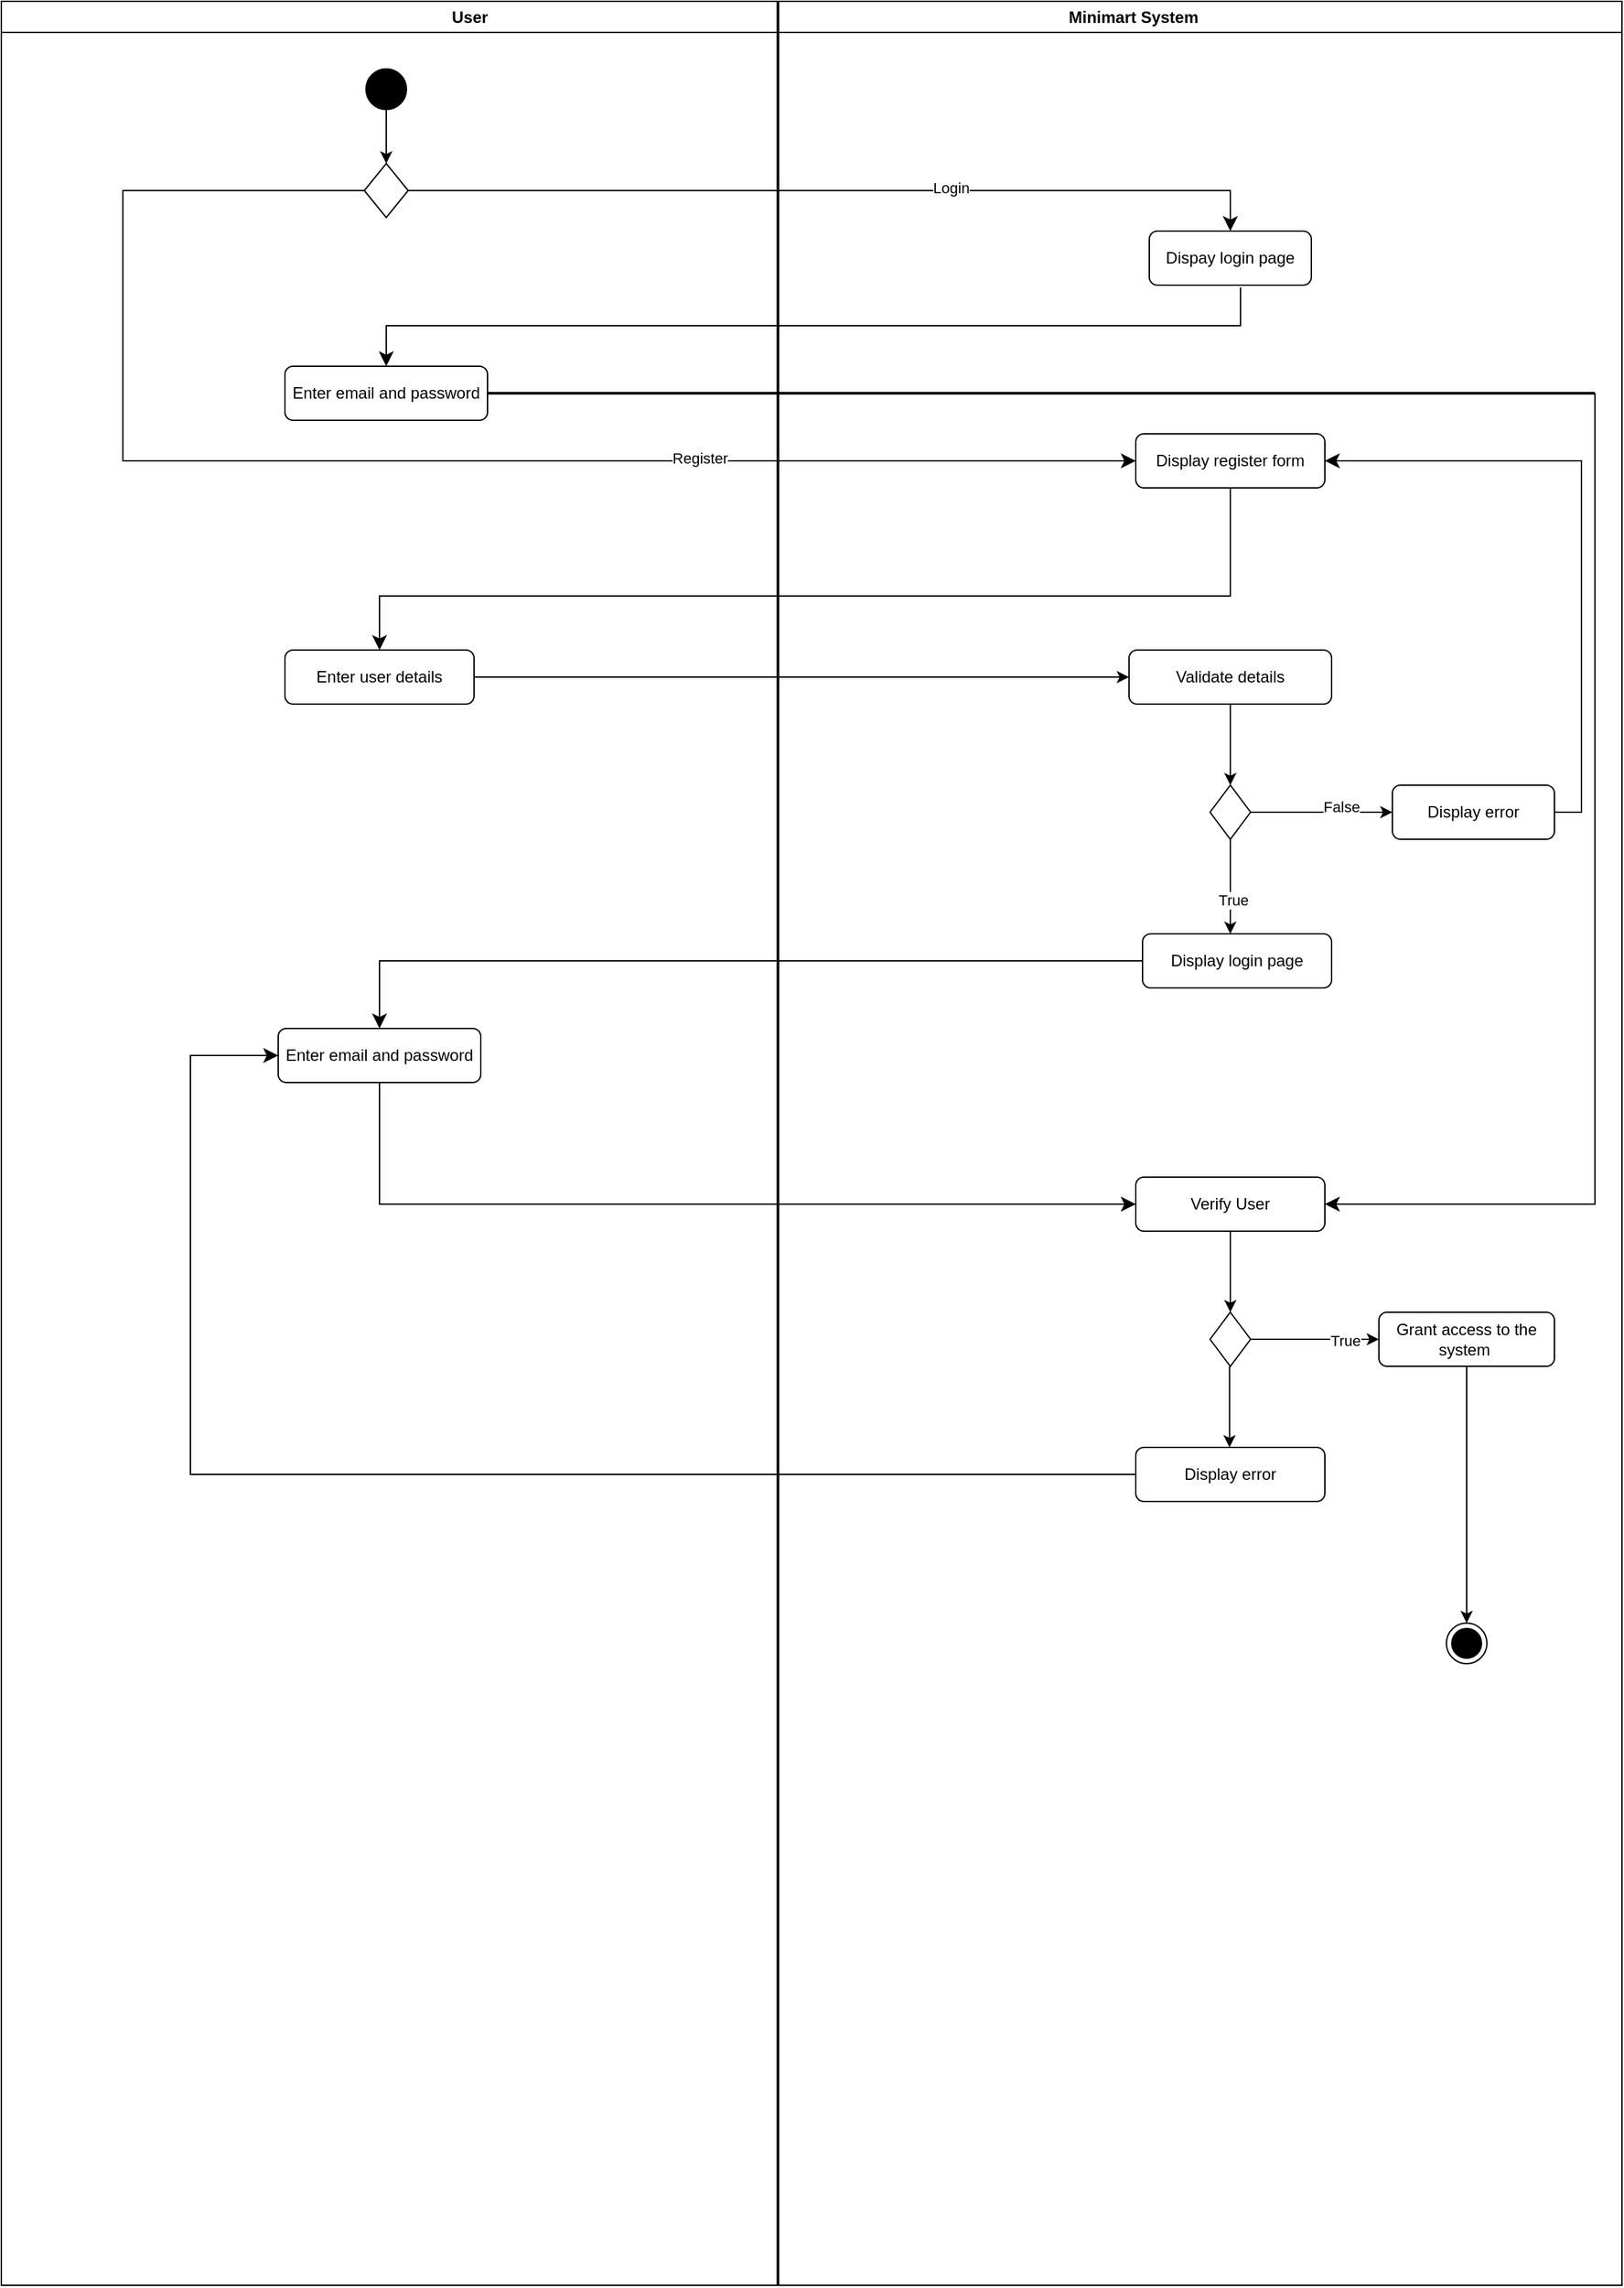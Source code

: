 <mxfile>
    <diagram id="W0ads0QrqI9H7qQGa9br" name="Activity diagram UC001">
        <mxGraphModel dx="1836" dy="563" grid="1" gridSize="10" guides="1" tooltips="1" connect="1" arrows="1" fold="1" page="1" pageScale="1" pageWidth="850" pageHeight="1100" math="0" shadow="0">
            <root>
                <mxCell id="0"/>
                <mxCell id="1" parent="0"/>
                <mxCell id="2" value="&amp;nbsp; &amp;nbsp; &amp;nbsp; User&amp;nbsp; &amp;nbsp; &amp;nbsp; &amp;nbsp; &amp;nbsp; &amp;nbsp; &amp;nbsp; &amp;nbsp; &amp;nbsp; &amp;nbsp; &amp;nbsp; &amp;nbsp; &amp;nbsp; &amp;nbsp; &amp;nbsp; &amp;nbsp; &amp;nbsp; &amp;nbsp; &amp;nbsp; &amp;nbsp; &amp;nbsp; &amp;nbsp; &amp;nbsp; &amp;nbsp; &amp;nbsp; &amp;nbsp; &amp;nbsp; &amp;nbsp; &amp;nbsp; &amp;nbsp; &amp;nbsp; &amp;nbsp; &amp;nbsp; &amp;nbsp; &amp;nbsp; &amp;nbsp; &amp;nbsp; &amp;nbsp; &amp;nbsp; &amp;nbsp; &amp;nbsp; &amp;nbsp; &amp;nbsp; &amp;nbsp; &amp;nbsp; &amp;nbsp; &amp;nbsp; &amp;nbsp; &amp;nbsp; &amp;nbsp; &amp;nbsp; &amp;nbsp; &amp;nbsp; &amp;nbsp; &amp;nbsp; &amp;nbsp; &amp;nbsp; &amp;nbsp; &amp;nbsp; &amp;nbsp; &amp;nbsp; &amp;nbsp; &amp;nbsp; &amp;nbsp; &amp;nbsp;Minimart System" style="swimlane;whiteSpace=wrap;html=1;" parent="1" vertex="1">
                    <mxGeometry x="-100" y="40" width="1200" height="1690" as="geometry"/>
                </mxCell>
                <mxCell id="14" value="Enter email and password" style="rounded=1;whiteSpace=wrap;html=1;" parent="2" vertex="1">
                    <mxGeometry x="210" y="270" width="150" height="40" as="geometry"/>
                </mxCell>
                <mxCell id="16" value="Dispay login page" style="rounded=1;whiteSpace=wrap;html=1;" parent="2" vertex="1">
                    <mxGeometry x="850" y="170" width="120" height="40" as="geometry"/>
                </mxCell>
                <mxCell id="19" value="" style="rhombus;whiteSpace=wrap;html=1;" parent="2" vertex="1">
                    <mxGeometry x="268.75" y="120" width="32.5" height="40" as="geometry"/>
                </mxCell>
                <mxCell id="21" value="" style="ellipse;fillColor=strokeColor;" parent="2" vertex="1">
                    <mxGeometry x="270" y="50" width="30" height="30" as="geometry"/>
                </mxCell>
                <mxCell id="22" value="" style="endArrow=classic;html=1;exitX=0.5;exitY=1;exitDx=0;exitDy=0;entryX=0.5;entryY=0;entryDx=0;entryDy=0;" parent="2" source="21" target="19" edge="1">
                    <mxGeometry width="50" height="50" relative="1" as="geometry">
                        <mxPoint x="60" y="190" as="sourcePoint"/>
                        <mxPoint x="110" y="140" as="targetPoint"/>
                    </mxGeometry>
                </mxCell>
                <mxCell id="24" value="" style="edgeStyle=orthogonalEdgeStyle;endArrow=classic;html=1;rounded=0;endSize=8;startSize=8;exitX=1;exitY=0.5;exitDx=0;exitDy=0;entryX=0.5;entryY=0;entryDx=0;entryDy=0;" parent="2" source="19" target="16" edge="1">
                    <mxGeometry width="50" height="50" relative="1" as="geometry">
                        <mxPoint x="190" y="140" as="sourcePoint"/>
                        <mxPoint x="920" y="140" as="targetPoint"/>
                    </mxGeometry>
                </mxCell>
                <mxCell id="32" value="Login" style="edgeLabel;html=1;align=center;verticalAlign=middle;resizable=0;points=[];" parent="24" vertex="1" connectable="0">
                    <mxGeometry x="0.256" y="2" relative="1" as="geometry">
                        <mxPoint as="offset"/>
                    </mxGeometry>
                </mxCell>
                <mxCell id="27" value="" style="edgeStyle=elbowEdgeStyle;elbow=vertical;endArrow=classic;html=1;curved=0;rounded=0;endSize=8;startSize=8;exitX=0.563;exitY=1.04;exitDx=0;exitDy=0;exitPerimeter=0;entryX=0.5;entryY=0;entryDx=0;entryDy=0;" parent="2" source="16" target="14" edge="1">
                    <mxGeometry width="50" height="50" relative="1" as="geometry">
                        <mxPoint x="280" y="280" as="sourcePoint"/>
                        <mxPoint x="150" y="226" as="targetPoint"/>
                        <Array as="points">
                            <mxPoint x="600" y="240"/>
                        </Array>
                    </mxGeometry>
                </mxCell>
                <mxCell id="31" value="" style="edgeStyle=elbowEdgeStyle;elbow=horizontal;endArrow=classic;html=1;curved=0;rounded=0;endSize=8;startSize=8;exitX=0;exitY=0.5;exitDx=0;exitDy=0;" parent="2" source="19" edge="1">
                    <mxGeometry width="50" height="50" relative="1" as="geometry">
                        <mxPoint x="60" y="400" as="sourcePoint"/>
                        <mxPoint x="840" y="340" as="targetPoint"/>
                        <Array as="points">
                            <mxPoint x="90" y="380"/>
                        </Array>
                    </mxGeometry>
                </mxCell>
                <mxCell id="33" value="Register" style="edgeLabel;html=1;align=center;verticalAlign=middle;resizable=0;points=[];" parent="31" vertex="1" connectable="0">
                    <mxGeometry x="0.427" y="2" relative="1" as="geometry">
                        <mxPoint as="offset"/>
                    </mxGeometry>
                </mxCell>
                <mxCell id="34" value="Display register form" style="rounded=1;whiteSpace=wrap;html=1;" parent="2" vertex="1">
                    <mxGeometry x="840" y="320" width="140" height="40" as="geometry"/>
                </mxCell>
                <mxCell id="36" value="" style="edgeStyle=elbowEdgeStyle;elbow=vertical;endArrow=classic;html=1;curved=0;rounded=0;endSize=8;startSize=8;exitX=0.5;exitY=1;exitDx=0;exitDy=0;" parent="2" source="34" edge="1">
                    <mxGeometry width="50" height="50" relative="1" as="geometry">
                        <mxPoint x="910" y="480" as="sourcePoint"/>
                        <mxPoint x="280" y="480" as="targetPoint"/>
                        <Array as="points">
                            <mxPoint x="550" y="440"/>
                            <mxPoint x="950" y="455"/>
                        </Array>
                    </mxGeometry>
                </mxCell>
                <mxCell id="37" value="Enter user details" style="rounded=1;whiteSpace=wrap;html=1;" parent="2" vertex="1">
                    <mxGeometry x="210" y="480" width="140" height="40" as="geometry"/>
                </mxCell>
                <mxCell id="38" value="" style="endArrow=classic;html=1;exitX=1;exitY=0.5;exitDx=0;exitDy=0;entryX=0;entryY=0.5;entryDx=0;entryDy=0;" parent="2" source="37" target="39" edge="1">
                    <mxGeometry width="50" height="50" relative="1" as="geometry">
                        <mxPoint x="430" y="510" as="sourcePoint"/>
                        <mxPoint x="820" y="500" as="targetPoint"/>
                    </mxGeometry>
                </mxCell>
                <mxCell id="39" value="Validate details" style="rounded=1;whiteSpace=wrap;html=1;" parent="2" vertex="1">
                    <mxGeometry x="835" y="480" width="150" height="40" as="geometry"/>
                </mxCell>
                <mxCell id="40" value="" style="endArrow=classic;html=1;" parent="2" source="39" edge="1">
                    <mxGeometry width="50" height="50" relative="1" as="geometry">
                        <mxPoint x="910" y="540" as="sourcePoint"/>
                        <mxPoint x="910" y="580" as="targetPoint"/>
                    </mxGeometry>
                </mxCell>
                <mxCell id="41" value="" style="rhombus;whiteSpace=wrap;html=1;direction=south;" parent="2" vertex="1">
                    <mxGeometry x="895" y="580" width="30" height="40" as="geometry"/>
                </mxCell>
                <mxCell id="42" value="" style="endArrow=classic;html=1;exitX=0.5;exitY=0;exitDx=0;exitDy=0;" parent="2" source="41" edge="1">
                    <mxGeometry width="50" height="50" relative="1" as="geometry">
                        <mxPoint x="940" y="600" as="sourcePoint"/>
                        <mxPoint x="1030" y="600" as="targetPoint"/>
                    </mxGeometry>
                </mxCell>
                <mxCell id="43" value="False" style="edgeLabel;html=1;align=center;verticalAlign=middle;resizable=0;points=[];" parent="42" vertex="1" connectable="0">
                    <mxGeometry x="0.27" y="4" relative="1" as="geometry">
                        <mxPoint as="offset"/>
                    </mxGeometry>
                </mxCell>
                <mxCell id="44" value="Display error" style="rounded=1;whiteSpace=wrap;html=1;" parent="2" vertex="1">
                    <mxGeometry x="1030" y="580" width="120" height="40" as="geometry"/>
                </mxCell>
                <mxCell id="45" value="" style="edgeStyle=elbowEdgeStyle;elbow=horizontal;endArrow=classic;html=1;curved=0;rounded=0;endSize=8;startSize=8;entryX=1;entryY=0.5;entryDx=0;entryDy=0;exitX=1;exitY=0.5;exitDx=0;exitDy=0;" parent="2" source="44" target="34" edge="1">
                    <mxGeometry width="50" height="50" relative="1" as="geometry">
                        <mxPoint x="1140" y="600" as="sourcePoint"/>
                        <mxPoint x="1190" y="550" as="targetPoint"/>
                        <Array as="points">
                            <mxPoint x="1170" y="470"/>
                        </Array>
                    </mxGeometry>
                </mxCell>
                <mxCell id="47" value="" style="endArrow=classic;html=1;exitX=1;exitY=0.5;exitDx=0;exitDy=0;" parent="2" source="41" edge="1">
                    <mxGeometry width="50" height="50" relative="1" as="geometry">
                        <mxPoint x="900" y="740" as="sourcePoint"/>
                        <mxPoint x="910" y="690" as="targetPoint"/>
                    </mxGeometry>
                </mxCell>
                <mxCell id="48" value="True" style="edgeLabel;html=1;align=center;verticalAlign=middle;resizable=0;points=[];" parent="47" vertex="1" connectable="0">
                    <mxGeometry x="0.287" y="2" relative="1" as="geometry">
                        <mxPoint as="offset"/>
                    </mxGeometry>
                </mxCell>
                <mxCell id="49" value="Display login page" style="rounded=1;whiteSpace=wrap;html=1;" parent="2" vertex="1">
                    <mxGeometry x="845" y="690" width="140" height="40" as="geometry"/>
                </mxCell>
                <mxCell id="50" value="" style="edgeStyle=segmentEdgeStyle;endArrow=classic;html=1;curved=0;rounded=0;endSize=8;startSize=8;exitX=0;exitY=0.5;exitDx=0;exitDy=0;" parent="2" source="49" edge="1">
                    <mxGeometry width="50" height="50" relative="1" as="geometry">
                        <mxPoint x="840" y="710" as="sourcePoint"/>
                        <mxPoint x="280" y="760" as="targetPoint"/>
                    </mxGeometry>
                </mxCell>
                <mxCell id="51" value="Enter email and password" style="rounded=1;whiteSpace=wrap;html=1;" parent="2" vertex="1">
                    <mxGeometry x="205" y="760" width="150" height="40" as="geometry"/>
                </mxCell>
                <mxCell id="52" value="" style="edgeStyle=segmentEdgeStyle;endArrow=classic;html=1;curved=0;rounded=0;endSize=8;startSize=8;exitX=0.5;exitY=1;exitDx=0;exitDy=0;" parent="2" source="51" edge="1">
                    <mxGeometry width="50" height="50" relative="1" as="geometry">
                        <mxPoint x="320" y="940" as="sourcePoint"/>
                        <mxPoint x="840" y="890" as="targetPoint"/>
                        <Array as="points">
                            <mxPoint x="280" y="890"/>
                        </Array>
                    </mxGeometry>
                </mxCell>
                <mxCell id="53" value="Verify User" style="rounded=1;whiteSpace=wrap;html=1;" parent="2" vertex="1">
                    <mxGeometry x="840" y="870" width="140" height="40" as="geometry"/>
                </mxCell>
                <mxCell id="54" value="" style="endArrow=classic;html=1;exitX=0.5;exitY=1;exitDx=0;exitDy=0;" parent="2" source="53" edge="1">
                    <mxGeometry width="50" height="50" relative="1" as="geometry">
                        <mxPoint x="900" y="1020" as="sourcePoint"/>
                        <mxPoint x="910" y="970" as="targetPoint"/>
                    </mxGeometry>
                </mxCell>
                <mxCell id="55" value="" style="rhombus;whiteSpace=wrap;html=1;" parent="2" vertex="1">
                    <mxGeometry x="895" y="970" width="30" height="40" as="geometry"/>
                </mxCell>
                <mxCell id="56" value="" style="endArrow=classic;html=1;exitX=1;exitY=0.5;exitDx=0;exitDy=0;" parent="2" source="55" edge="1">
                    <mxGeometry width="50" height="50" relative="1" as="geometry">
                        <mxPoint x="970" y="1030" as="sourcePoint"/>
                        <mxPoint x="1020" y="990" as="targetPoint"/>
                    </mxGeometry>
                </mxCell>
                <mxCell id="57" value="True" style="edgeLabel;html=1;align=center;verticalAlign=middle;resizable=0;points=[];" parent="56" vertex="1" connectable="0">
                    <mxGeometry x="0.463" y="-1" relative="1" as="geometry">
                        <mxPoint as="offset"/>
                    </mxGeometry>
                </mxCell>
                <mxCell id="58" value="Grant access to the system&amp;nbsp;" style="rounded=1;whiteSpace=wrap;html=1;" parent="2" vertex="1">
                    <mxGeometry x="1020" y="970" width="130" height="40" as="geometry"/>
                </mxCell>
                <mxCell id="59" value="Display error" style="rounded=1;whiteSpace=wrap;html=1;" parent="2" vertex="1">
                    <mxGeometry x="840" y="1070" width="140" height="40" as="geometry"/>
                </mxCell>
                <mxCell id="60" value="" style="endArrow=classic;html=1;exitX=0.5;exitY=1;exitDx=0;exitDy=0;" parent="2" edge="1">
                    <mxGeometry width="50" height="50" relative="1" as="geometry">
                        <mxPoint x="909.41" y="1010" as="sourcePoint"/>
                        <mxPoint x="909.41" y="1070" as="targetPoint"/>
                    </mxGeometry>
                </mxCell>
                <mxCell id="63" value="" style="edgeStyle=elbowEdgeStyle;elbow=horizontal;endArrow=classic;html=1;curved=0;rounded=0;endSize=8;startSize=8;entryX=0;entryY=0.5;entryDx=0;entryDy=0;exitX=0;exitY=0.5;exitDx=0;exitDy=0;" parent="2" source="59" target="51" edge="1">
                    <mxGeometry width="50" height="50" relative="1" as="geometry">
                        <mxPoint x="150" y="1080" as="sourcePoint"/>
                        <mxPoint x="200" y="780" as="targetPoint"/>
                        <Array as="points">
                            <mxPoint x="140" y="930"/>
                        </Array>
                    </mxGeometry>
                </mxCell>
                <mxCell id="64" value="" style="endArrow=classic;html=1;exitX=0.5;exitY=1;exitDx=0;exitDy=0;" parent="2" source="58" edge="1">
                    <mxGeometry width="50" height="50" relative="1" as="geometry">
                        <mxPoint x="1020" y="1250" as="sourcePoint"/>
                        <mxPoint x="1085" y="1200" as="targetPoint"/>
                    </mxGeometry>
                </mxCell>
                <mxCell id="65" value="" style="ellipse;html=1;shape=endState;fillColor=strokeColor;" parent="2" vertex="1">
                    <mxGeometry x="1070" y="1200" width="30" height="30" as="geometry"/>
                </mxCell>
                <mxCell id="67" value="" style="edgeStyle=elbowEdgeStyle;elbow=horizontal;endArrow=classic;html=1;curved=0;rounded=0;endSize=8;startSize=8;entryX=1;entryY=0.5;entryDx=0;entryDy=0;" parent="2" target="53" edge="1">
                    <mxGeometry width="50" height="50" relative="1" as="geometry">
                        <mxPoint x="1180" y="290" as="sourcePoint"/>
                        <mxPoint x="1080" y="850" as="targetPoint"/>
                        <Array as="points">
                            <mxPoint x="1180" y="670"/>
                        </Array>
                    </mxGeometry>
                </mxCell>
                <mxCell id="68" value="" style="line;strokeWidth=2;html=1;" parent="2" vertex="1">
                    <mxGeometry x="360" y="285" width="820" height="10" as="geometry"/>
                </mxCell>
                <mxCell id="5" value="" style="line;strokeWidth=2;direction=south;html=1;" parent="2" vertex="1">
                    <mxGeometry x="570" width="10" height="1690" as="geometry"/>
                </mxCell>
            </root>
        </mxGraphModel>
    </diagram>
    <diagram id="ggaGBXN5P9RfSuEwkSWy" name="Sequence diagram UC001">
        <mxGraphModel dx="2191" dy="1251" grid="1" gridSize="10" guides="1" tooltips="1" connect="1" arrows="1" fold="1" page="1" pageScale="1" pageWidth="850" pageHeight="1100" math="0" shadow="0">
            <root>
                <mxCell id="0"/>
                <mxCell id="1" parent="0"/>
                <mxCell id="WIKnsYSfvEqS4FFtmhia-2" value="Customer" style="shape=umlLifeline;participant=umlActor;perimeter=lifelinePerimeter;whiteSpace=wrap;html=1;container=1;collapsible=0;recursiveResize=0;verticalAlign=top;spacingTop=36;outlineConnect=0;fontSize=10;size=40;" parent="1" vertex="1">
                    <mxGeometry x="110" y="120" width="20" height="860" as="geometry"/>
                </mxCell>
                <mxCell id="WIKnsYSfvEqS4FFtmhia-3" value="" style="html=1;points=[];perimeter=orthogonalPerimeter;fontSize=10;" parent="WIKnsYSfvEqS4FFtmhia-2" vertex="1">
                    <mxGeometry x="5" y="60" width="10" height="80" as="geometry"/>
                </mxCell>
                <mxCell id="WIKnsYSfvEqS4FFtmhia-4" value="Assistant" style="shape=umlLifeline;participant=umlActor;perimeter=lifelinePerimeter;whiteSpace=wrap;html=1;container=1;collapsible=0;recursiveResize=0;verticalAlign=top;spacingTop=36;outlineConnect=0;fontSize=10;" parent="1" vertex="1">
                    <mxGeometry x="190" y="120" width="20" height="860" as="geometry"/>
                </mxCell>
                <mxCell id="WIKnsYSfvEqS4FFtmhia-5" value="" style="html=1;points=[];perimeter=orthogonalPerimeter;fontSize=10;" parent="WIKnsYSfvEqS4FFtmhia-4" vertex="1">
                    <mxGeometry x="5" y="290" width="10" height="80" as="geometry"/>
                </mxCell>
                <mxCell id="WIKnsYSfvEqS4FFtmhia-6" value="Admistrator" style="shape=umlLifeline;participant=umlActor;perimeter=lifelinePerimeter;whiteSpace=wrap;html=1;container=1;collapsible=0;recursiveResize=0;verticalAlign=top;spacingTop=36;outlineConnect=0;fontSize=10;" parent="1" vertex="1">
                    <mxGeometry x="270" y="120" width="20" height="860" as="geometry"/>
                </mxCell>
                <mxCell id="WIKnsYSfvEqS4FFtmhia-7" value="" style="html=1;points=[];perimeter=orthogonalPerimeter;fontSize=10;" parent="WIKnsYSfvEqS4FFtmhia-6" vertex="1">
                    <mxGeometry x="5" y="540" width="10" height="80" as="geometry"/>
                </mxCell>
                <mxCell id="WIKnsYSfvEqS4FFtmhia-8" value="Login page" style="shape=umlLifeline;participant=umlBoundary;perimeter=lifelinePerimeter;whiteSpace=wrap;html=1;container=1;collapsible=0;recursiveResize=0;verticalAlign=top;spacingTop=36;outlineConnect=0;fontSize=10;" parent="1" vertex="1">
                    <mxGeometry x="410" y="120" width="50" height="860" as="geometry"/>
                </mxCell>
                <mxCell id="WIKnsYSfvEqS4FFtmhia-12" value="" style="html=1;points=[];perimeter=orthogonalPerimeter;fontSize=10;" parent="WIKnsYSfvEqS4FFtmhia-8" vertex="1">
                    <mxGeometry x="20" y="80" width="10" height="20" as="geometry"/>
                </mxCell>
                <mxCell id="WIKnsYSfvEqS4FFtmhia-26" value="" style="html=1;points=[];perimeter=orthogonalPerimeter;fontSize=6;" parent="WIKnsYSfvEqS4FFtmhia-8" vertex="1">
                    <mxGeometry x="20" y="110" width="10" height="140" as="geometry"/>
                </mxCell>
                <mxCell id="WIKnsYSfvEqS4FFtmhia-28" value="validate( email, password)" style="html=1;verticalAlign=bottom;endArrow=block;fontSize=6;entryX=-0.011;entryY=0.127;entryDx=0;entryDy=0;entryPerimeter=0;" parent="WIKnsYSfvEqS4FFtmhia-8" target="WIKnsYSfvEqS4FFtmhia-16" edge="1">
                    <mxGeometry width="80" relative="1" as="geometry">
                        <mxPoint x="30" y="180" as="sourcePoint"/>
                        <mxPoint x="110" y="180" as="targetPoint"/>
                    </mxGeometry>
                </mxCell>
                <mxCell id="WIKnsYSfvEqS4FFtmhia-29" value="displayErrror()" style="html=1;verticalAlign=bottom;endArrow=open;dashed=1;endSize=8;fontSize=6;" parent="WIKnsYSfvEqS4FFtmhia-8" source="WIKnsYSfvEqS4FFtmhia-9" edge="1">
                    <mxGeometry relative="1" as="geometry">
                        <mxPoint x="110" y="240" as="sourcePoint"/>
                        <mxPoint x="30" y="240" as="targetPoint"/>
                    </mxGeometry>
                </mxCell>
                <mxCell id="WIKnsYSfvEqS4FFtmhia-37" value="" style="html=1;points=[];perimeter=orthogonalPerimeter;fontSize=12;" parent="WIKnsYSfvEqS4FFtmhia-8" vertex="1">
                    <mxGeometry x="20" y="300" width="10" height="20" as="geometry"/>
                </mxCell>
                <mxCell id="WIKnsYSfvEqS4FFtmhia-38" value="&lt;font style=&quot;font-size: 6px;&quot;&gt;login(email, password)&lt;/font&gt;" style="html=1;verticalAlign=bottom;endArrow=block;fontSize=10;" parent="WIKnsYSfvEqS4FFtmhia-8" edge="1">
                    <mxGeometry width="80" relative="1" as="geometry">
                        <mxPoint x="-50" y="310" as="sourcePoint"/>
                        <mxPoint x="20" y="310" as="targetPoint"/>
                    </mxGeometry>
                </mxCell>
                <mxCell id="WIKnsYSfvEqS4FFtmhia-39" value="" style="html=1;points=[];perimeter=orthogonalPerimeter;fontSize=12;" parent="WIKnsYSfvEqS4FFtmhia-8" vertex="1">
                    <mxGeometry x="20" y="340" width="10" height="120" as="geometry"/>
                </mxCell>
                <mxCell id="WIKnsYSfvEqS4FFtmhia-49" value="" style="html=1;points=[];perimeter=orthogonalPerimeter;fontSize=12;" parent="WIKnsYSfvEqS4FFtmhia-8" vertex="1">
                    <mxGeometry x="20" y="560" width="10" height="20" as="geometry"/>
                </mxCell>
                <mxCell id="WIKnsYSfvEqS4FFtmhia-51" value="" style="html=1;points=[];perimeter=orthogonalPerimeter;fontSize=12;" parent="WIKnsYSfvEqS4FFtmhia-8" vertex="1">
                    <mxGeometry x="20" y="600" width="10" height="80" as="geometry"/>
                </mxCell>
                <mxCell id="WIKnsYSfvEqS4FFtmhia-52" value="&lt;font style=&quot;font-size: 6px;&quot;&gt;login(email, password)&lt;/font&gt;" style="html=1;verticalAlign=bottom;endArrow=block;fontSize=10;exitX=1.023;exitY=0.878;exitDx=0;exitDy=0;exitPerimeter=0;" parent="WIKnsYSfvEqS4FFtmhia-8" source="WIKnsYSfvEqS4FFtmhia-7" edge="1">
                    <mxGeometry width="80" relative="1" as="geometry">
                        <mxPoint x="-120" y="610" as="sourcePoint"/>
                        <mxPoint x="20" y="610" as="targetPoint"/>
                        <Array as="points">
                            <mxPoint x="-57.43" y="610"/>
                        </Array>
                    </mxGeometry>
                </mxCell>
                <mxCell id="WIKnsYSfvEqS4FFtmhia-9" value="Login validation" style="shape=umlLifeline;participant=umlControl;perimeter=lifelinePerimeter;whiteSpace=wrap;html=1;container=1;collapsible=0;recursiveResize=0;verticalAlign=top;spacingTop=36;outlineConnect=0;fontSize=10;" parent="1" vertex="1">
                    <mxGeometry x="580" y="120" width="40" height="860" as="geometry"/>
                </mxCell>
                <mxCell id="WIKnsYSfvEqS4FFtmhia-16" value="" style="html=1;points=[];perimeter=orthogonalPerimeter;fontSize=10;" parent="WIKnsYSfvEqS4FFtmhia-9" vertex="1">
                    <mxGeometry x="15" y="170" width="10" height="80" as="geometry"/>
                </mxCell>
                <mxCell id="WIKnsYSfvEqS4FFtmhia-10" value="KTDI Minimart System" style="shape=umlLifeline;perimeter=lifelinePerimeter;whiteSpace=wrap;html=1;container=1;collapsible=0;recursiveResize=0;outlineConnect=0;fontSize=10;" parent="1" vertex="1">
                    <mxGeometry x="750" y="120" width="100" height="860" as="geometry"/>
                </mxCell>
                <mxCell id="WIKnsYSfvEqS4FFtmhia-32" value="" style="html=1;points=[];perimeter=orthogonalPerimeter;fontSize=12;" parent="WIKnsYSfvEqS4FFtmhia-10" vertex="1">
                    <mxGeometry x="45" y="60" width="10" height="770" as="geometry"/>
                </mxCell>
                <mxCell id="WIKnsYSfvEqS4FFtmhia-14" value="&lt;font style=&quot;font-size: 6px;&quot;&gt;register(email, password)&lt;/font&gt;" style="html=1;verticalAlign=bottom;endArrow=block;fontSize=10;exitX=1;exitY=0.247;exitDx=0;exitDy=0;exitPerimeter=0;entryX=-0.048;entryY=0.244;entryDx=0;entryDy=0;entryPerimeter=0;" parent="1" source="WIKnsYSfvEqS4FFtmhia-3" target="WIKnsYSfvEqS4FFtmhia-23" edge="1">
                    <mxGeometry width="80" relative="1" as="geometry">
                        <mxPoint x="130" y="200" as="sourcePoint"/>
                        <mxPoint x="340" y="200" as="targetPoint"/>
                    </mxGeometry>
                </mxCell>
                <mxCell id="WIKnsYSfvEqS4FFtmhia-22" value="Register page" style="shape=umlLifeline;participant=umlBoundary;perimeter=lifelinePerimeter;whiteSpace=wrap;html=1;container=1;collapsible=0;recursiveResize=0;verticalAlign=top;spacingTop=36;outlineConnect=0;fontSize=10;" parent="1" vertex="1">
                    <mxGeometry x="330" y="120" width="50" height="860" as="geometry"/>
                </mxCell>
                <mxCell id="WIKnsYSfvEqS4FFtmhia-23" value="" style="html=1;points=[];perimeter=orthogonalPerimeter;fontSize=10;" parent="WIKnsYSfvEqS4FFtmhia-22" vertex="1">
                    <mxGeometry x="20" y="70" width="10" height="40" as="geometry"/>
                </mxCell>
                <mxCell id="WIKnsYSfvEqS4FFtmhia-25" value="&lt;font style=&quot;font-size: 6px;&quot;&gt;login(email, password)&lt;/font&gt;" style="html=1;verticalAlign=bottom;endArrow=block;fontSize=10;" parent="WIKnsYSfvEqS4FFtmhia-22" edge="1">
                    <mxGeometry width="80" relative="1" as="geometry">
                        <mxPoint x="30" y="90" as="sourcePoint"/>
                        <mxPoint x="100" y="90" as="targetPoint"/>
                    </mxGeometry>
                </mxCell>
                <mxCell id="WIKnsYSfvEqS4FFtmhia-35" value="" style="html=1;points=[];perimeter=orthogonalPerimeter;fontSize=12;" parent="WIKnsYSfvEqS4FFtmhia-22" vertex="1">
                    <mxGeometry x="20" y="290" width="10" height="50" as="geometry"/>
                </mxCell>
                <mxCell id="WIKnsYSfvEqS4FFtmhia-46" value="" style="html=1;points=[];perimeter=orthogonalPerimeter;fontSize=12;" parent="WIKnsYSfvEqS4FFtmhia-22" vertex="1">
                    <mxGeometry x="20" y="540" width="10" height="40" as="geometry"/>
                </mxCell>
                <mxCell id="WIKnsYSfvEqS4FFtmhia-50" value="&lt;font style=&quot;font-size: 6px;&quot;&gt;login(email, password)&lt;/font&gt;" style="html=1;verticalAlign=bottom;endArrow=block;fontSize=10;entryX=-0.077;entryY=0.506;entryDx=0;entryDy=0;entryPerimeter=0;" parent="WIKnsYSfvEqS4FFtmhia-22" target="WIKnsYSfvEqS4FFtmhia-49" edge="1">
                    <mxGeometry width="80" relative="1" as="geometry">
                        <mxPoint x="30" y="570" as="sourcePoint"/>
                        <mxPoint x="95" y="570" as="targetPoint"/>
                    </mxGeometry>
                </mxCell>
                <mxCell id="WIKnsYSfvEqS4FFtmhia-27" value="&lt;font style=&quot;font-size: 6px;&quot;&gt;login(email, password)&lt;/font&gt;" style="html=1;verticalAlign=bottom;endArrow=block;fontSize=10;exitX=0.992;exitY=0.75;exitDx=0;exitDy=0;exitPerimeter=0;entryX=-0.087;entryY=0.077;entryDx=0;entryDy=0;entryPerimeter=0;" parent="1" source="WIKnsYSfvEqS4FFtmhia-3" target="WIKnsYSfvEqS4FFtmhia-26" edge="1">
                    <mxGeometry width="80" relative="1" as="geometry">
                        <mxPoint x="130.035" y="240" as="sourcePoint"/>
                        <mxPoint x="420" y="240" as="targetPoint"/>
                        <Array as="points">
                            <mxPoint x="200" y="240"/>
                        </Array>
                    </mxGeometry>
                </mxCell>
                <mxCell id="WIKnsYSfvEqS4FFtmhia-33" value="validDetails()" style="html=1;verticalAlign=bottom;endArrow=block;fontSize=12;exitX=1.011;exitY=0.374;exitDx=0;exitDy=0;exitPerimeter=0;entryX=-0.056;entryY=0.181;entryDx=0;entryDy=0;entryPerimeter=0;" parent="1" source="WIKnsYSfvEqS4FFtmhia-16" target="WIKnsYSfvEqS4FFtmhia-32" edge="1">
                    <mxGeometry x="-0.001" width="80" relative="1" as="geometry">
                        <mxPoint x="610" y="320" as="sourcePoint"/>
                        <mxPoint x="790" y="320" as="targetPoint"/>
                        <mxPoint as="offset"/>
                    </mxGeometry>
                </mxCell>
                <mxCell id="WIKnsYSfvEqS4FFtmhia-36" value="&lt;font style=&quot;font-size: 6px;&quot;&gt;register(email, password)&lt;/font&gt;" style="html=1;verticalAlign=bottom;endArrow=block;fontSize=10;exitX=0.94;exitY=0.134;exitDx=0;exitDy=0;exitPerimeter=0;" parent="1" source="WIKnsYSfvEqS4FFtmhia-5" target="WIKnsYSfvEqS4FFtmhia-35" edge="1">
                    <mxGeometry width="80" relative="1" as="geometry">
                        <mxPoint x="210" y="420" as="sourcePoint"/>
                        <mxPoint x="425" y="420.24" as="targetPoint"/>
                    </mxGeometry>
                </mxCell>
                <mxCell id="WIKnsYSfvEqS4FFtmhia-40" value="&lt;font style=&quot;font-size: 6px;&quot;&gt;login(email, password)&lt;/font&gt;" style="html=1;verticalAlign=bottom;endArrow=block;fontSize=10;exitX=1.04;exitY=0.877;exitDx=0;exitDy=0;exitPerimeter=0;" parent="1" source="WIKnsYSfvEqS4FFtmhia-5" edge="1">
                    <mxGeometry width="80" relative="1" as="geometry">
                        <mxPoint x="210" y="480" as="sourcePoint"/>
                        <mxPoint x="430" y="480" as="targetPoint"/>
                        <Array as="points">
                            <mxPoint x="277.97" y="480"/>
                        </Array>
                    </mxGeometry>
                </mxCell>
                <mxCell id="WIKnsYSfvEqS4FFtmhia-43" value="validate( email, password)" style="html=1;verticalAlign=bottom;endArrow=block;fontSize=6;" parent="1" edge="1">
                    <mxGeometry width="80" relative="1" as="geometry">
                        <mxPoint x="440" y="500" as="sourcePoint"/>
                        <mxPoint x="600" y="500" as="targetPoint"/>
                    </mxGeometry>
                </mxCell>
                <mxCell id="WIKnsYSfvEqS4FFtmhia-44" value="displayErrror()" style="html=1;verticalAlign=bottom;endArrow=open;dashed=1;endSize=8;fontSize=6;" parent="1" edge="1">
                    <mxGeometry relative="1" as="geometry">
                        <mxPoint x="599.5" y="570" as="sourcePoint"/>
                        <mxPoint x="440" y="570" as="targetPoint"/>
                    </mxGeometry>
                </mxCell>
                <mxCell id="WIKnsYSfvEqS4FFtmhia-45" value="validDetails()" style="html=1;verticalAlign=bottom;endArrow=block;fontSize=12;exitX=1.011;exitY=0.374;exitDx=0;exitDy=0;exitPerimeter=0;entryX=0.023;entryY=0.434;entryDx=0;entryDy=0;entryPerimeter=0;" parent="1" target="WIKnsYSfvEqS4FFtmhia-32" edge="1">
                    <mxGeometry x="-0.001" width="80" relative="1" as="geometry">
                        <mxPoint x="600.0" y="514.58" as="sourcePoint"/>
                        <mxPoint x="789.87" y="514.66" as="targetPoint"/>
                        <mxPoint as="offset"/>
                    </mxGeometry>
                </mxCell>
                <mxCell id="WIKnsYSfvEqS4FFtmhia-47" value="&lt;font style=&quot;font-size: 6px;&quot;&gt;register(email, password)&lt;/font&gt;" style="html=1;verticalAlign=bottom;endArrow=block;fontSize=10;exitX=1.04;exitY=0.129;exitDx=0;exitDy=0;exitPerimeter=0;" parent="1" source="WIKnsYSfvEqS4FFtmhia-7" edge="1">
                    <mxGeometry width="80" relative="1" as="geometry">
                        <mxPoint x="290" y="670" as="sourcePoint"/>
                        <mxPoint x="350" y="670" as="targetPoint"/>
                    </mxGeometry>
                </mxCell>
                <mxCell id="WIKnsYSfvEqS4FFtmhia-53" value="validate( email, password)" style="html=1;verticalAlign=bottom;endArrow=block;fontSize=6;" parent="1" edge="1">
                    <mxGeometry width="80" relative="1" as="geometry">
                        <mxPoint x="440" y="740" as="sourcePoint"/>
                        <mxPoint x="600" y="740" as="targetPoint"/>
                    </mxGeometry>
                </mxCell>
                <mxCell id="WIKnsYSfvEqS4FFtmhia-54" value="displayErrror()" style="html=1;verticalAlign=bottom;endArrow=open;dashed=1;endSize=8;fontSize=6;" parent="1" edge="1">
                    <mxGeometry relative="1" as="geometry">
                        <mxPoint x="599.5" y="790" as="sourcePoint"/>
                        <mxPoint x="440" y="790" as="targetPoint"/>
                    </mxGeometry>
                </mxCell>
                <mxCell id="WIKnsYSfvEqS4FFtmhia-55" value="validDetails()" style="html=1;verticalAlign=bottom;endArrow=block;fontSize=12;exitX=1.011;exitY=0.374;exitDx=0;exitDy=0;exitPerimeter=0;entryX=0.167;entryY=0.419;entryDx=0;entryDy=0;entryPerimeter=0;" parent="1" edge="1">
                    <mxGeometry x="-0.001" width="80" relative="1" as="geometry">
                        <mxPoint x="600" y="750.0" as="sourcePoint"/>
                        <mxPoint x="796.67" y="750.62" as="targetPoint"/>
                        <mxPoint as="offset"/>
                    </mxGeometry>
                </mxCell>
                <mxCell id="WIKnsYSfvEqS4FFtmhia-56" value="UC001" style="shape=umlFrame;whiteSpace=wrap;html=1;width=120;height=30;boundedLbl=1;verticalAlign=middle;align=left;spacingLeft=5;fontSize=12;movable=1;resizable=1;rotatable=1;deletable=1;editable=1;connectable=1;" parent="1" vertex="1">
                    <mxGeometry x="20" y="40" width="920" height="1000" as="geometry"/>
                </mxCell>
                <mxCell id="WIKnsYSfvEqS4FFtmhia-62" value="alt" style="shape=umlFrame;whiteSpace=wrap;html=1;fontSize=12;" parent="1" vertex="1">
                    <mxGeometry x="420" y="760" width="200" height="70" as="geometry"/>
                </mxCell>
                <mxCell id="WIKnsYSfvEqS4FFtmhia-63" value="alt" style="shape=umlFrame;whiteSpace=wrap;html=1;fontSize=12;" parent="1" vertex="1">
                    <mxGeometry x="420" y="530" width="200" height="70" as="geometry"/>
                </mxCell>
                <mxCell id="WIKnsYSfvEqS4FFtmhia-64" value="alt" style="shape=umlFrame;whiteSpace=wrap;html=1;fontSize=12;" parent="1" vertex="1">
                    <mxGeometry x="420" y="330" width="200" height="60" as="geometry"/>
                </mxCell>
            </root>
        </mxGraphModel>
    </diagram>
</mxfile>